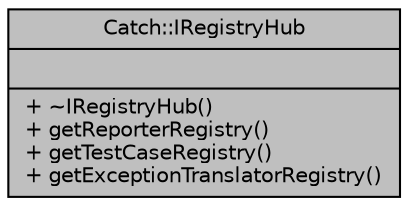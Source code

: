 digraph "Catch::IRegistryHub"
{
  edge [fontname="Helvetica",fontsize="10",labelfontname="Helvetica",labelfontsize="10"];
  node [fontname="Helvetica",fontsize="10",shape=record];
  Node1 [label="{Catch::IRegistryHub\n||+ ~IRegistryHub()\l+ getReporterRegistry()\l+ getTestCaseRegistry()\l+ getExceptionTranslatorRegistry()\l}",height=0.2,width=0.4,color="black", fillcolor="grey75", style="filled", fontcolor="black"];
}
